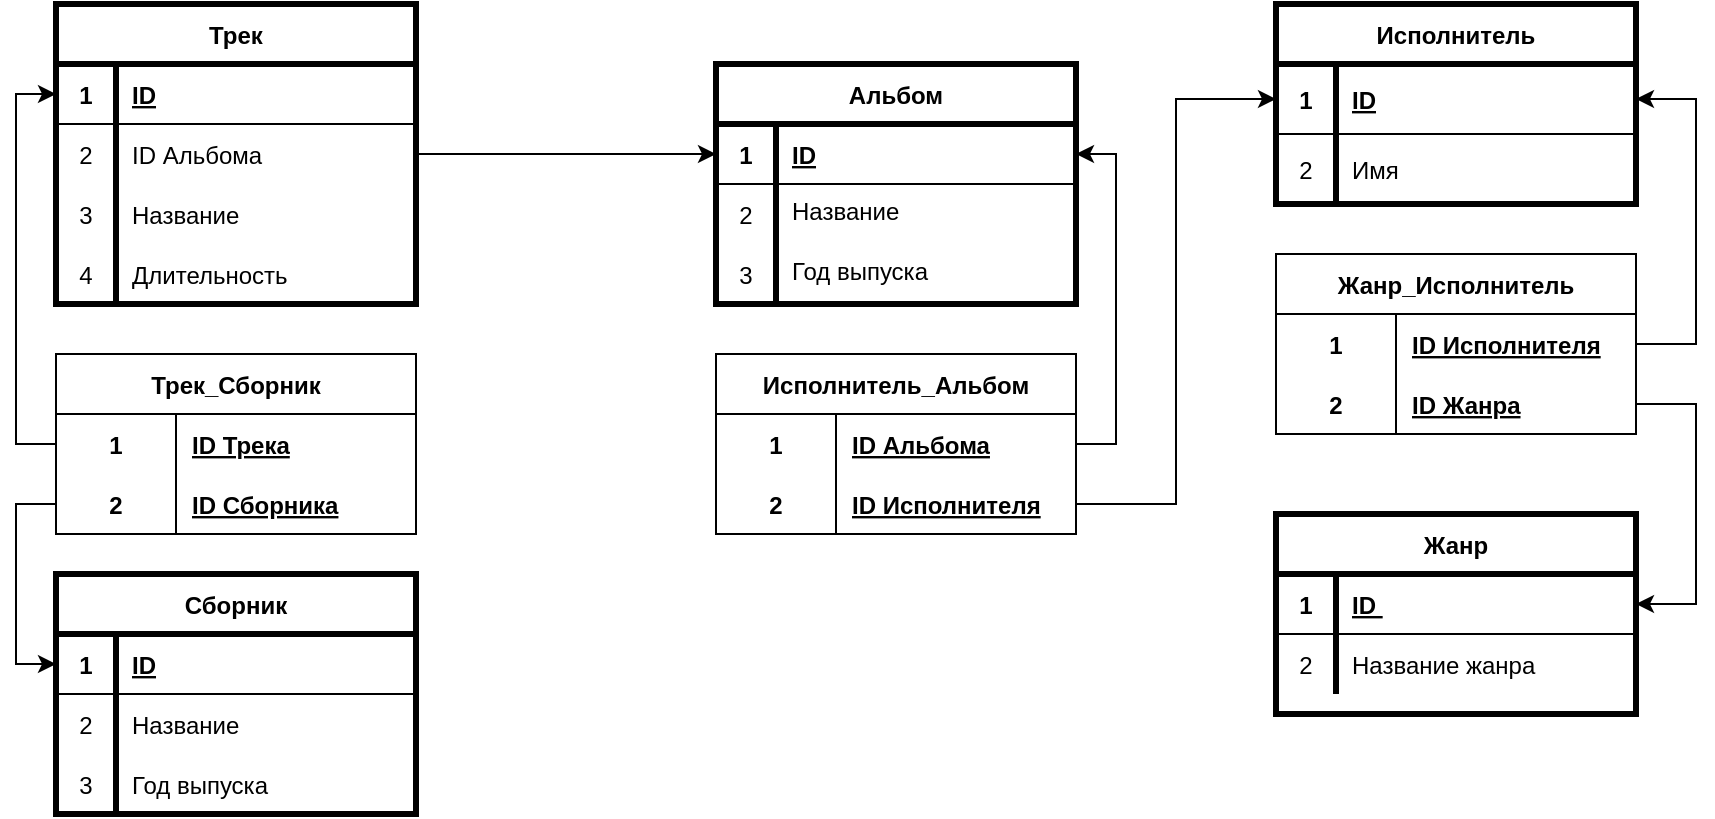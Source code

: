<mxfile version="14.8.4" type="github">
  <diagram id="GK9YYCnf2n3j-sQx70xv" name="Page-1">
    <mxGraphModel dx="2147" dy="453" grid="1" gridSize="10" guides="1" tooltips="1" connect="1" arrows="1" fold="1" page="1" pageScale="1" pageWidth="827" pageHeight="1169" math="0" shadow="0">
      <root>
        <mxCell id="0" />
        <mxCell id="1" parent="0" />
        <mxCell id="Qs3O7ET0Ft-xcR2H3shu-25" value="Альбом" style="shape=table;startSize=30;container=1;collapsible=1;childLayout=tableLayout;fixedRows=1;rowLines=0;fontStyle=1;align=center;resizeLast=1;strokeWidth=3;fillColor=none;" parent="1" vertex="1">
          <mxGeometry x="140" y="45" width="180" height="120" as="geometry" />
        </mxCell>
        <mxCell id="Qs3O7ET0Ft-xcR2H3shu-26" value="" style="shape=partialRectangle;collapsible=0;dropTarget=0;pointerEvents=0;fillColor=none;top=0;left=0;bottom=1;right=0;points=[[0,0.5],[1,0.5]];portConstraint=eastwest;" parent="Qs3O7ET0Ft-xcR2H3shu-25" vertex="1">
          <mxGeometry y="30" width="180" height="30" as="geometry" />
        </mxCell>
        <mxCell id="Qs3O7ET0Ft-xcR2H3shu-27" value="1" style="shape=partialRectangle;connectable=0;fillColor=none;top=0;left=0;bottom=0;right=0;fontStyle=1;overflow=hidden;" parent="Qs3O7ET0Ft-xcR2H3shu-26" vertex="1">
          <mxGeometry width="30" height="30" as="geometry" />
        </mxCell>
        <mxCell id="Qs3O7ET0Ft-xcR2H3shu-28" value="ID" style="shape=partialRectangle;connectable=0;fillColor=none;top=0;left=0;bottom=0;right=0;align=left;spacingLeft=6;fontStyle=5;overflow=hidden;" parent="Qs3O7ET0Ft-xcR2H3shu-26" vertex="1">
          <mxGeometry x="30" width="150" height="30" as="geometry" />
        </mxCell>
        <mxCell id="Qs3O7ET0Ft-xcR2H3shu-32" value="" style="shape=partialRectangle;collapsible=0;dropTarget=0;pointerEvents=0;fillColor=none;top=0;left=0;bottom=0;right=0;points=[[0,0.5],[1,0.5]];portConstraint=eastwest;" parent="Qs3O7ET0Ft-xcR2H3shu-25" vertex="1">
          <mxGeometry y="60" width="180" height="30" as="geometry" />
        </mxCell>
        <mxCell id="Qs3O7ET0Ft-xcR2H3shu-33" value="2" style="shape=partialRectangle;connectable=0;fillColor=none;top=0;left=0;bottom=0;right=0;editable=1;overflow=hidden;" parent="Qs3O7ET0Ft-xcR2H3shu-32" vertex="1">
          <mxGeometry width="30" height="30" as="geometry" />
        </mxCell>
        <mxCell id="Qs3O7ET0Ft-xcR2H3shu-34" value="Название" style="shape=partialRectangle;connectable=0;fillColor=none;top=0;left=0;bottom=0;right=0;align=left;spacingLeft=6;overflow=hidden;verticalAlign=top;" parent="Qs3O7ET0Ft-xcR2H3shu-32" vertex="1">
          <mxGeometry x="30" width="150" height="30" as="geometry" />
        </mxCell>
        <mxCell id="Qs3O7ET0Ft-xcR2H3shu-35" value="" style="shape=partialRectangle;collapsible=0;dropTarget=0;pointerEvents=0;fillColor=none;top=0;left=0;bottom=0;right=0;points=[[0,0.5],[1,0.5]];portConstraint=eastwest;" parent="Qs3O7ET0Ft-xcR2H3shu-25" vertex="1">
          <mxGeometry y="90" width="180" height="30" as="geometry" />
        </mxCell>
        <mxCell id="Qs3O7ET0Ft-xcR2H3shu-36" value="3" style="shape=partialRectangle;connectable=0;fillColor=none;top=0;left=0;bottom=0;right=0;editable=1;overflow=hidden;" parent="Qs3O7ET0Ft-xcR2H3shu-35" vertex="1">
          <mxGeometry width="30" height="30" as="geometry" />
        </mxCell>
        <mxCell id="Qs3O7ET0Ft-xcR2H3shu-37" value="Год выпуска&#xa;" style="shape=partialRectangle;connectable=0;fillColor=none;top=0;left=0;bottom=0;right=0;align=left;spacingLeft=6;overflow=hidden;verticalAlign=top;" parent="Qs3O7ET0Ft-xcR2H3shu-35" vertex="1">
          <mxGeometry x="30" width="150" height="30" as="geometry" />
        </mxCell>
        <mxCell id="Qs3O7ET0Ft-xcR2H3shu-38" value="Исполнитель" style="shape=table;startSize=30;container=1;collapsible=1;childLayout=tableLayout;fixedRows=1;rowLines=0;fontStyle=1;align=center;resizeLast=1;strokeWidth=3;fillColor=none;labelBorderColor=none;" parent="1" vertex="1">
          <mxGeometry x="420" y="15" width="180" height="100" as="geometry" />
        </mxCell>
        <mxCell id="Qs3O7ET0Ft-xcR2H3shu-39" value="" style="shape=partialRectangle;collapsible=0;dropTarget=0;pointerEvents=0;fillColor=none;top=0;left=0;bottom=1;right=0;points=[[0,0.5],[1,0.5]];portConstraint=eastwest;" parent="Qs3O7ET0Ft-xcR2H3shu-38" vertex="1">
          <mxGeometry y="30" width="180" height="35" as="geometry" />
        </mxCell>
        <mxCell id="Qs3O7ET0Ft-xcR2H3shu-40" value="1" style="shape=partialRectangle;connectable=0;fillColor=none;top=0;left=0;bottom=0;right=0;fontStyle=1;overflow=hidden;" parent="Qs3O7ET0Ft-xcR2H3shu-39" vertex="1">
          <mxGeometry width="30" height="35" as="geometry" />
        </mxCell>
        <mxCell id="Qs3O7ET0Ft-xcR2H3shu-41" value="ID" style="shape=partialRectangle;connectable=0;fillColor=none;top=0;left=0;bottom=0;right=0;align=left;spacingLeft=6;fontStyle=5;overflow=hidden;" parent="Qs3O7ET0Ft-xcR2H3shu-39" vertex="1">
          <mxGeometry x="30" width="150" height="35" as="geometry" />
        </mxCell>
        <mxCell id="Qs3O7ET0Ft-xcR2H3shu-42" value="" style="shape=partialRectangle;collapsible=0;dropTarget=0;pointerEvents=0;fillColor=none;top=0;left=0;bottom=0;right=0;points=[[0,0.5],[1,0.5]];portConstraint=eastwest;" parent="Qs3O7ET0Ft-xcR2H3shu-38" vertex="1">
          <mxGeometry y="65" width="180" height="35" as="geometry" />
        </mxCell>
        <mxCell id="Qs3O7ET0Ft-xcR2H3shu-43" value="2" style="shape=partialRectangle;connectable=0;fillColor=none;top=0;left=0;bottom=0;right=0;editable=1;overflow=hidden;" parent="Qs3O7ET0Ft-xcR2H3shu-42" vertex="1">
          <mxGeometry width="30" height="35" as="geometry" />
        </mxCell>
        <mxCell id="Qs3O7ET0Ft-xcR2H3shu-44" value="Имя" style="shape=partialRectangle;connectable=0;fillColor=none;top=0;left=0;bottom=0;right=0;align=left;spacingLeft=6;overflow=hidden;" parent="Qs3O7ET0Ft-xcR2H3shu-42" vertex="1">
          <mxGeometry x="30" width="150" height="35" as="geometry" />
        </mxCell>
        <mxCell id="Qs3O7ET0Ft-xcR2H3shu-66" style="edgeStyle=orthogonalEdgeStyle;rounded=0;orthogonalLoop=1;jettySize=auto;html=1;exitX=1;exitY=0.5;exitDx=0;exitDy=0;entryX=0;entryY=0.5;entryDx=0;entryDy=0;" parent="1" source="Qs3O7ET0Ft-xcR2H3shu-52" target="Qs3O7ET0Ft-xcR2H3shu-26" edge="1">
          <mxGeometry relative="1" as="geometry" />
        </mxCell>
        <mxCell id="Qs3O7ET0Ft-xcR2H3shu-52" value="Трек" style="shape=table;startSize=30;container=1;collapsible=1;childLayout=tableLayout;fixedRows=1;rowLines=0;fontStyle=1;align=center;resizeLast=1;strokeWidth=3;fillColor=none;" parent="1" vertex="1">
          <mxGeometry x="-190" y="15" width="180" height="150" as="geometry" />
        </mxCell>
        <mxCell id="Qs3O7ET0Ft-xcR2H3shu-53" value="" style="shape=partialRectangle;collapsible=0;dropTarget=0;pointerEvents=0;fillColor=none;top=0;left=0;bottom=1;right=0;points=[[0,0.5],[1,0.5]];portConstraint=eastwest;" parent="Qs3O7ET0Ft-xcR2H3shu-52" vertex="1">
          <mxGeometry y="30" width="180" height="30" as="geometry" />
        </mxCell>
        <mxCell id="Qs3O7ET0Ft-xcR2H3shu-54" value="1" style="shape=partialRectangle;connectable=0;fillColor=none;top=0;left=0;bottom=0;right=0;fontStyle=1;overflow=hidden;" parent="Qs3O7ET0Ft-xcR2H3shu-53" vertex="1">
          <mxGeometry width="30" height="30" as="geometry" />
        </mxCell>
        <mxCell id="Qs3O7ET0Ft-xcR2H3shu-55" value="ID" style="shape=partialRectangle;connectable=0;fillColor=none;top=0;left=0;bottom=0;right=0;align=left;spacingLeft=6;fontStyle=5;overflow=hidden;" parent="Qs3O7ET0Ft-xcR2H3shu-53" vertex="1">
          <mxGeometry x="30" width="150" height="30" as="geometry" />
        </mxCell>
        <mxCell id="Qs3O7ET0Ft-xcR2H3shu-56" value="" style="shape=partialRectangle;collapsible=0;dropTarget=0;pointerEvents=0;fillColor=none;top=0;left=0;bottom=0;right=0;points=[[0,0.5],[1,0.5]];portConstraint=eastwest;" parent="Qs3O7ET0Ft-xcR2H3shu-52" vertex="1">
          <mxGeometry y="60" width="180" height="30" as="geometry" />
        </mxCell>
        <mxCell id="Qs3O7ET0Ft-xcR2H3shu-57" value="2" style="shape=partialRectangle;connectable=0;fillColor=none;top=0;left=0;bottom=0;right=0;editable=1;overflow=hidden;" parent="Qs3O7ET0Ft-xcR2H3shu-56" vertex="1">
          <mxGeometry width="30" height="30" as="geometry" />
        </mxCell>
        <mxCell id="Qs3O7ET0Ft-xcR2H3shu-58" value="ID Альбома" style="shape=partialRectangle;connectable=0;fillColor=none;top=0;left=0;bottom=0;right=0;align=left;spacingLeft=6;overflow=hidden;" parent="Qs3O7ET0Ft-xcR2H3shu-56" vertex="1">
          <mxGeometry x="30" width="150" height="30" as="geometry" />
        </mxCell>
        <mxCell id="Qs3O7ET0Ft-xcR2H3shu-59" value="" style="shape=partialRectangle;collapsible=0;dropTarget=0;pointerEvents=0;fillColor=none;top=0;left=0;bottom=0;right=0;points=[[0,0.5],[1,0.5]];portConstraint=eastwest;" parent="Qs3O7ET0Ft-xcR2H3shu-52" vertex="1">
          <mxGeometry y="90" width="180" height="30" as="geometry" />
        </mxCell>
        <mxCell id="Qs3O7ET0Ft-xcR2H3shu-60" value="3" style="shape=partialRectangle;connectable=0;fillColor=none;top=0;left=0;bottom=0;right=0;editable=1;overflow=hidden;" parent="Qs3O7ET0Ft-xcR2H3shu-59" vertex="1">
          <mxGeometry width="30" height="30" as="geometry" />
        </mxCell>
        <mxCell id="Qs3O7ET0Ft-xcR2H3shu-61" value="Название" style="shape=partialRectangle;connectable=0;fillColor=none;top=0;left=0;bottom=0;right=0;align=left;spacingLeft=6;overflow=hidden;" parent="Qs3O7ET0Ft-xcR2H3shu-59" vertex="1">
          <mxGeometry x="30" width="150" height="30" as="geometry" />
        </mxCell>
        <mxCell id="Qs3O7ET0Ft-xcR2H3shu-62" value="" style="shape=partialRectangle;collapsible=0;dropTarget=0;pointerEvents=0;fillColor=none;top=0;left=0;bottom=0;right=0;points=[[0,0.5],[1,0.5]];portConstraint=eastwest;" parent="Qs3O7ET0Ft-xcR2H3shu-52" vertex="1">
          <mxGeometry y="120" width="180" height="30" as="geometry" />
        </mxCell>
        <mxCell id="Qs3O7ET0Ft-xcR2H3shu-63" value="4" style="shape=partialRectangle;connectable=0;fillColor=none;top=0;left=0;bottom=0;right=0;editable=1;overflow=hidden;" parent="Qs3O7ET0Ft-xcR2H3shu-62" vertex="1">
          <mxGeometry width="30" height="30" as="geometry" />
        </mxCell>
        <mxCell id="Qs3O7ET0Ft-xcR2H3shu-64" value="Длительность" style="shape=partialRectangle;connectable=0;fillColor=none;top=0;left=0;bottom=0;right=0;align=left;spacingLeft=6;overflow=hidden;" parent="Qs3O7ET0Ft-xcR2H3shu-62" vertex="1">
          <mxGeometry x="30" width="150" height="30" as="geometry" />
        </mxCell>
        <mxCell id="Qs3O7ET0Ft-xcR2H3shu-71" value="Жанр" style="shape=table;startSize=30;container=1;collapsible=1;childLayout=tableLayout;fixedRows=1;rowLines=0;fontStyle=1;align=center;resizeLast=1;strokeWidth=3;fillColor=none;" parent="1" vertex="1">
          <mxGeometry x="420" y="270" width="180" height="100" as="geometry" />
        </mxCell>
        <mxCell id="Qs3O7ET0Ft-xcR2H3shu-72" value="" style="shape=partialRectangle;collapsible=0;dropTarget=0;pointerEvents=0;fillColor=none;top=0;left=0;bottom=1;right=0;points=[[0,0.5],[1,0.5]];portConstraint=eastwest;" parent="Qs3O7ET0Ft-xcR2H3shu-71" vertex="1">
          <mxGeometry y="30" width="180" height="30" as="geometry" />
        </mxCell>
        <mxCell id="Qs3O7ET0Ft-xcR2H3shu-73" value="1" style="shape=partialRectangle;connectable=0;fillColor=none;top=0;left=0;bottom=0;right=0;fontStyle=1;overflow=hidden;" parent="Qs3O7ET0Ft-xcR2H3shu-72" vertex="1">
          <mxGeometry width="30" height="30" as="geometry" />
        </mxCell>
        <mxCell id="Qs3O7ET0Ft-xcR2H3shu-74" value="ID " style="shape=partialRectangle;connectable=0;fillColor=none;top=0;left=0;bottom=0;right=0;align=left;spacingLeft=6;fontStyle=5;overflow=hidden;" parent="Qs3O7ET0Ft-xcR2H3shu-72" vertex="1">
          <mxGeometry x="30" width="150" height="30" as="geometry" />
        </mxCell>
        <mxCell id="Qs3O7ET0Ft-xcR2H3shu-75" value="" style="shape=partialRectangle;collapsible=0;dropTarget=0;pointerEvents=0;fillColor=none;top=0;left=0;bottom=0;right=0;points=[[0,0.5],[1,0.5]];portConstraint=eastwest;" parent="Qs3O7ET0Ft-xcR2H3shu-71" vertex="1">
          <mxGeometry y="60" width="180" height="30" as="geometry" />
        </mxCell>
        <mxCell id="Qs3O7ET0Ft-xcR2H3shu-76" value="2" style="shape=partialRectangle;connectable=0;fillColor=none;top=0;left=0;bottom=0;right=0;editable=1;overflow=hidden;" parent="Qs3O7ET0Ft-xcR2H3shu-75" vertex="1">
          <mxGeometry width="30" height="30" as="geometry" />
        </mxCell>
        <mxCell id="Qs3O7ET0Ft-xcR2H3shu-77" value="Название жанра" style="shape=partialRectangle;connectable=0;fillColor=none;top=0;left=0;bottom=0;right=0;align=left;spacingLeft=6;overflow=hidden;" parent="Qs3O7ET0Ft-xcR2H3shu-75" vertex="1">
          <mxGeometry x="30" width="150" height="30" as="geometry" />
        </mxCell>
        <mxCell id="dee7EF81pMkzRyhxHL-E-14" value="Жанр_Исполнитель" style="shape=table;startSize=30;container=1;collapsible=1;childLayout=tableLayout;fixedRows=1;rowLines=0;fontStyle=1;align=center;resizeLast=1;" parent="1" vertex="1">
          <mxGeometry x="420" y="140" width="180" height="90" as="geometry" />
        </mxCell>
        <mxCell id="dee7EF81pMkzRyhxHL-E-15" value="" style="shape=partialRectangle;collapsible=0;dropTarget=0;pointerEvents=0;fillColor=none;top=0;left=0;bottom=0;right=0;points=[[0,0.5],[1,0.5]];portConstraint=eastwest;" parent="dee7EF81pMkzRyhxHL-E-14" vertex="1">
          <mxGeometry y="30" width="180" height="30" as="geometry" />
        </mxCell>
        <mxCell id="dee7EF81pMkzRyhxHL-E-16" value="1" style="shape=partialRectangle;connectable=0;fillColor=none;top=0;left=0;bottom=0;right=0;fontStyle=1;overflow=hidden;" parent="dee7EF81pMkzRyhxHL-E-15" vertex="1">
          <mxGeometry width="60" height="30" as="geometry" />
        </mxCell>
        <mxCell id="dee7EF81pMkzRyhxHL-E-17" value="ID Исполнителя" style="shape=partialRectangle;connectable=0;fillColor=none;top=0;left=0;bottom=0;right=0;align=left;spacingLeft=6;fontStyle=5;overflow=hidden;" parent="dee7EF81pMkzRyhxHL-E-15" vertex="1">
          <mxGeometry x="60" width="120" height="30" as="geometry" />
        </mxCell>
        <mxCell id="dee7EF81pMkzRyhxHL-E-18" value="" style="shape=partialRectangle;collapsible=0;dropTarget=0;pointerEvents=0;fillColor=none;top=0;left=0;bottom=1;right=0;points=[[0,0.5],[1,0.5]];portConstraint=eastwest;" parent="dee7EF81pMkzRyhxHL-E-14" vertex="1">
          <mxGeometry y="60" width="180" height="30" as="geometry" />
        </mxCell>
        <mxCell id="dee7EF81pMkzRyhxHL-E-19" value="2" style="shape=partialRectangle;connectable=0;fillColor=none;top=0;left=0;bottom=0;right=0;fontStyle=1;overflow=hidden;" parent="dee7EF81pMkzRyhxHL-E-18" vertex="1">
          <mxGeometry width="60" height="30" as="geometry" />
        </mxCell>
        <mxCell id="dee7EF81pMkzRyhxHL-E-20" value="ID Жанра" style="shape=partialRectangle;connectable=0;fillColor=none;top=0;left=0;bottom=0;right=0;align=left;spacingLeft=6;fontStyle=5;overflow=hidden;" parent="dee7EF81pMkzRyhxHL-E-18" vertex="1">
          <mxGeometry x="60" width="120" height="30" as="geometry" />
        </mxCell>
        <mxCell id="dee7EF81pMkzRyhxHL-E-28" value="Исполнитель_Альбом" style="shape=table;startSize=30;container=1;collapsible=1;childLayout=tableLayout;fixedRows=1;rowLines=0;fontStyle=1;align=center;resizeLast=1;" parent="1" vertex="1">
          <mxGeometry x="140" y="190" width="180" height="90" as="geometry" />
        </mxCell>
        <mxCell id="dee7EF81pMkzRyhxHL-E-29" value="" style="shape=partialRectangle;collapsible=0;dropTarget=0;pointerEvents=0;fillColor=none;top=0;left=0;bottom=0;right=0;points=[[0,0.5],[1,0.5]];portConstraint=eastwest;" parent="dee7EF81pMkzRyhxHL-E-28" vertex="1">
          <mxGeometry y="30" width="180" height="30" as="geometry" />
        </mxCell>
        <mxCell id="dee7EF81pMkzRyhxHL-E-30" value="1" style="shape=partialRectangle;connectable=0;fillColor=none;top=0;left=0;bottom=0;right=0;fontStyle=1;overflow=hidden;" parent="dee7EF81pMkzRyhxHL-E-29" vertex="1">
          <mxGeometry width="60" height="30" as="geometry" />
        </mxCell>
        <mxCell id="dee7EF81pMkzRyhxHL-E-31" value="ID Альбома" style="shape=partialRectangle;connectable=0;fillColor=none;top=0;left=0;bottom=0;right=0;align=left;spacingLeft=6;fontStyle=5;overflow=hidden;" parent="dee7EF81pMkzRyhxHL-E-29" vertex="1">
          <mxGeometry x="60" width="120" height="30" as="geometry" />
        </mxCell>
        <mxCell id="dee7EF81pMkzRyhxHL-E-32" value="" style="shape=partialRectangle;collapsible=0;dropTarget=0;pointerEvents=0;fillColor=none;top=0;left=0;bottom=1;right=0;points=[[0,0.5],[1,0.5]];portConstraint=eastwest;" parent="dee7EF81pMkzRyhxHL-E-28" vertex="1">
          <mxGeometry y="60" width="180" height="30" as="geometry" />
        </mxCell>
        <mxCell id="dee7EF81pMkzRyhxHL-E-33" value="2" style="shape=partialRectangle;connectable=0;fillColor=none;top=0;left=0;bottom=0;right=0;fontStyle=1;overflow=hidden;" parent="dee7EF81pMkzRyhxHL-E-32" vertex="1">
          <mxGeometry width="60" height="30" as="geometry" />
        </mxCell>
        <mxCell id="dee7EF81pMkzRyhxHL-E-34" value="ID Исполнителя" style="shape=partialRectangle;connectable=0;fillColor=none;top=0;left=0;bottom=0;right=0;align=left;spacingLeft=6;fontStyle=5;overflow=hidden;" parent="dee7EF81pMkzRyhxHL-E-32" vertex="1">
          <mxGeometry x="60" width="120" height="30" as="geometry" />
        </mxCell>
        <mxCell id="dee7EF81pMkzRyhxHL-E-41" value="" style="edgeStyle=entityRelationEdgeStyle;fontSize=12;html=1;endArrow=classic;endFill=1;startArrow=none;entryX=1;entryY=0.5;entryDx=0;entryDy=0;exitX=1;exitY=0.5;exitDx=0;exitDy=0;startFill=0;rounded=0;" parent="1" source="dee7EF81pMkzRyhxHL-E-15" target="Qs3O7ET0Ft-xcR2H3shu-39" edge="1">
          <mxGeometry width="100" height="100" relative="1" as="geometry">
            <mxPoint x="180" y="290" as="sourcePoint" />
            <mxPoint x="280" y="190" as="targetPoint" />
          </mxGeometry>
        </mxCell>
        <mxCell id="dee7EF81pMkzRyhxHL-E-43" value="" style="edgeStyle=entityRelationEdgeStyle;fontSize=12;html=1;endArrow=none;startArrow=classic;entryX=1;entryY=0.5;entryDx=0;entryDy=0;exitX=1;exitY=0.5;exitDx=0;exitDy=0;startFill=1;endFill=0;rounded=0;" parent="1" source="Qs3O7ET0Ft-xcR2H3shu-72" target="dee7EF81pMkzRyhxHL-E-18" edge="1">
          <mxGeometry width="100" height="100" relative="1" as="geometry">
            <mxPoint x="600" y="420" as="sourcePoint" />
            <mxPoint x="700" y="320" as="targetPoint" />
          </mxGeometry>
        </mxCell>
        <mxCell id="dee7EF81pMkzRyhxHL-E-46" style="edgeStyle=orthogonalEdgeStyle;rounded=0;orthogonalLoop=1;jettySize=auto;html=1;exitX=0;exitY=0.5;exitDx=0;exitDy=0;entryX=1;entryY=0.5;entryDx=0;entryDy=0;startArrow=classic;startFill=1;endArrow=none;endFill=0;" parent="1" source="Qs3O7ET0Ft-xcR2H3shu-39" target="dee7EF81pMkzRyhxHL-E-32" edge="1">
          <mxGeometry relative="1" as="geometry" />
        </mxCell>
        <mxCell id="dee7EF81pMkzRyhxHL-E-47" style="edgeStyle=orthogonalEdgeStyle;rounded=0;orthogonalLoop=1;jettySize=auto;html=1;exitX=1;exitY=0.5;exitDx=0;exitDy=0;entryX=1;entryY=0.5;entryDx=0;entryDy=0;startArrow=none;startFill=0;endArrow=classic;endFill=1;" parent="1" source="dee7EF81pMkzRyhxHL-E-29" target="Qs3O7ET0Ft-xcR2H3shu-26" edge="1">
          <mxGeometry relative="1" as="geometry" />
        </mxCell>
        <mxCell id="dee7EF81pMkzRyhxHL-E-48" value="Сборник" style="shape=table;startSize=30;container=1;collapsible=1;childLayout=tableLayout;fixedRows=1;rowLines=0;fontStyle=1;align=center;resizeLast=1;strokeWidth=3;" parent="1" vertex="1">
          <mxGeometry x="-190" y="300" width="180" height="120" as="geometry" />
        </mxCell>
        <mxCell id="dee7EF81pMkzRyhxHL-E-49" value="" style="shape=partialRectangle;collapsible=0;dropTarget=0;pointerEvents=0;fillColor=none;top=0;left=0;bottom=1;right=0;points=[[0,0.5],[1,0.5]];portConstraint=eastwest;" parent="dee7EF81pMkzRyhxHL-E-48" vertex="1">
          <mxGeometry y="30" width="180" height="30" as="geometry" />
        </mxCell>
        <mxCell id="dee7EF81pMkzRyhxHL-E-50" value="1" style="shape=partialRectangle;connectable=0;fillColor=none;top=0;left=0;bottom=0;right=0;fontStyle=1;overflow=hidden;" parent="dee7EF81pMkzRyhxHL-E-49" vertex="1">
          <mxGeometry width="30" height="30" as="geometry" />
        </mxCell>
        <mxCell id="dee7EF81pMkzRyhxHL-E-51" value="ID" style="shape=partialRectangle;connectable=0;fillColor=none;top=0;left=0;bottom=0;right=0;align=left;spacingLeft=6;fontStyle=5;overflow=hidden;" parent="dee7EF81pMkzRyhxHL-E-49" vertex="1">
          <mxGeometry x="30" width="150" height="30" as="geometry" />
        </mxCell>
        <mxCell id="dee7EF81pMkzRyhxHL-E-52" value="" style="shape=partialRectangle;collapsible=0;dropTarget=0;pointerEvents=0;fillColor=none;top=0;left=0;bottom=0;right=0;points=[[0,0.5],[1,0.5]];portConstraint=eastwest;" parent="dee7EF81pMkzRyhxHL-E-48" vertex="1">
          <mxGeometry y="60" width="180" height="30" as="geometry" />
        </mxCell>
        <mxCell id="dee7EF81pMkzRyhxHL-E-53" value="2" style="shape=partialRectangle;connectable=0;fillColor=none;top=0;left=0;bottom=0;right=0;editable=1;overflow=hidden;" parent="dee7EF81pMkzRyhxHL-E-52" vertex="1">
          <mxGeometry width="30" height="30" as="geometry" />
        </mxCell>
        <mxCell id="dee7EF81pMkzRyhxHL-E-54" value="Название" style="shape=partialRectangle;connectable=0;fillColor=none;top=0;left=0;bottom=0;right=0;align=left;spacingLeft=6;overflow=hidden;" parent="dee7EF81pMkzRyhxHL-E-52" vertex="1">
          <mxGeometry x="30" width="150" height="30" as="geometry" />
        </mxCell>
        <mxCell id="dee7EF81pMkzRyhxHL-E-55" value="" style="shape=partialRectangle;collapsible=0;dropTarget=0;pointerEvents=0;fillColor=none;top=0;left=0;bottom=0;right=0;points=[[0,0.5],[1,0.5]];portConstraint=eastwest;" parent="dee7EF81pMkzRyhxHL-E-48" vertex="1">
          <mxGeometry y="90" width="180" height="30" as="geometry" />
        </mxCell>
        <mxCell id="dee7EF81pMkzRyhxHL-E-56" value="3" style="shape=partialRectangle;connectable=0;fillColor=none;top=0;left=0;bottom=0;right=0;editable=1;overflow=hidden;" parent="dee7EF81pMkzRyhxHL-E-55" vertex="1">
          <mxGeometry width="30" height="30" as="geometry" />
        </mxCell>
        <mxCell id="dee7EF81pMkzRyhxHL-E-57" value="Год выпуска" style="shape=partialRectangle;connectable=0;fillColor=none;top=0;left=0;bottom=0;right=0;align=left;spacingLeft=6;overflow=hidden;" parent="dee7EF81pMkzRyhxHL-E-55" vertex="1">
          <mxGeometry x="30" width="150" height="30" as="geometry" />
        </mxCell>
        <mxCell id="dee7EF81pMkzRyhxHL-E-67" value="Трек_Сборник" style="shape=table;startSize=30;container=1;collapsible=1;childLayout=tableLayout;fixedRows=1;rowLines=0;fontStyle=1;align=center;resizeLast=1;" parent="1" vertex="1">
          <mxGeometry x="-190" y="190" width="180" height="90" as="geometry" />
        </mxCell>
        <mxCell id="dee7EF81pMkzRyhxHL-E-68" value="" style="shape=partialRectangle;collapsible=0;dropTarget=0;pointerEvents=0;fillColor=none;top=0;left=0;bottom=0;right=0;points=[[0,0.5],[1,0.5]];portConstraint=eastwest;" parent="dee7EF81pMkzRyhxHL-E-67" vertex="1">
          <mxGeometry y="30" width="180" height="30" as="geometry" />
        </mxCell>
        <mxCell id="dee7EF81pMkzRyhxHL-E-69" value="1" style="shape=partialRectangle;connectable=0;fillColor=none;top=0;left=0;bottom=0;right=0;fontStyle=1;overflow=hidden;" parent="dee7EF81pMkzRyhxHL-E-68" vertex="1">
          <mxGeometry width="60" height="30" as="geometry" />
        </mxCell>
        <mxCell id="dee7EF81pMkzRyhxHL-E-70" value="ID Трека" style="shape=partialRectangle;connectable=0;fillColor=none;top=0;left=0;bottom=0;right=0;align=left;spacingLeft=6;fontStyle=5;overflow=hidden;" parent="dee7EF81pMkzRyhxHL-E-68" vertex="1">
          <mxGeometry x="60" width="120" height="30" as="geometry" />
        </mxCell>
        <mxCell id="dee7EF81pMkzRyhxHL-E-71" value="" style="shape=partialRectangle;collapsible=0;dropTarget=0;pointerEvents=0;fillColor=none;top=0;left=0;bottom=1;right=0;points=[[0,0.5],[1,0.5]];portConstraint=eastwest;" parent="dee7EF81pMkzRyhxHL-E-67" vertex="1">
          <mxGeometry y="60" width="180" height="30" as="geometry" />
        </mxCell>
        <mxCell id="dee7EF81pMkzRyhxHL-E-72" value="2" style="shape=partialRectangle;connectable=0;fillColor=none;top=0;left=0;bottom=0;right=0;fontStyle=1;overflow=hidden;" parent="dee7EF81pMkzRyhxHL-E-71" vertex="1">
          <mxGeometry width="60" height="30" as="geometry" />
        </mxCell>
        <mxCell id="dee7EF81pMkzRyhxHL-E-73" value="ID Сборника" style="shape=partialRectangle;connectable=0;fillColor=none;top=0;left=0;bottom=0;right=0;align=left;spacingLeft=6;fontStyle=5;overflow=hidden;" parent="dee7EF81pMkzRyhxHL-E-71" vertex="1">
          <mxGeometry x="60" width="120" height="30" as="geometry" />
        </mxCell>
        <mxCell id="dee7EF81pMkzRyhxHL-E-74" style="edgeStyle=orthogonalEdgeStyle;rounded=0;orthogonalLoop=1;jettySize=auto;html=1;exitX=0;exitY=0.5;exitDx=0;exitDy=0;entryX=0;entryY=0.5;entryDx=0;entryDy=0;startArrow=classic;startFill=1;endArrow=none;endFill=0;" parent="1" source="dee7EF81pMkzRyhxHL-E-49" target="dee7EF81pMkzRyhxHL-E-71" edge="1">
          <mxGeometry relative="1" as="geometry">
            <Array as="points">
              <mxPoint x="-210" y="345" />
              <mxPoint x="-210" y="265" />
            </Array>
          </mxGeometry>
        </mxCell>
        <mxCell id="dee7EF81pMkzRyhxHL-E-75" style="edgeStyle=orthogonalEdgeStyle;rounded=0;orthogonalLoop=1;jettySize=auto;html=1;exitX=0;exitY=0.5;exitDx=0;exitDy=0;entryX=0;entryY=0.5;entryDx=0;entryDy=0;startArrow=classic;startFill=1;endArrow=none;endFill=0;" parent="1" source="Qs3O7ET0Ft-xcR2H3shu-53" target="dee7EF81pMkzRyhxHL-E-68" edge="1">
          <mxGeometry relative="1" as="geometry" />
        </mxCell>
      </root>
    </mxGraphModel>
  </diagram>
</mxfile>
